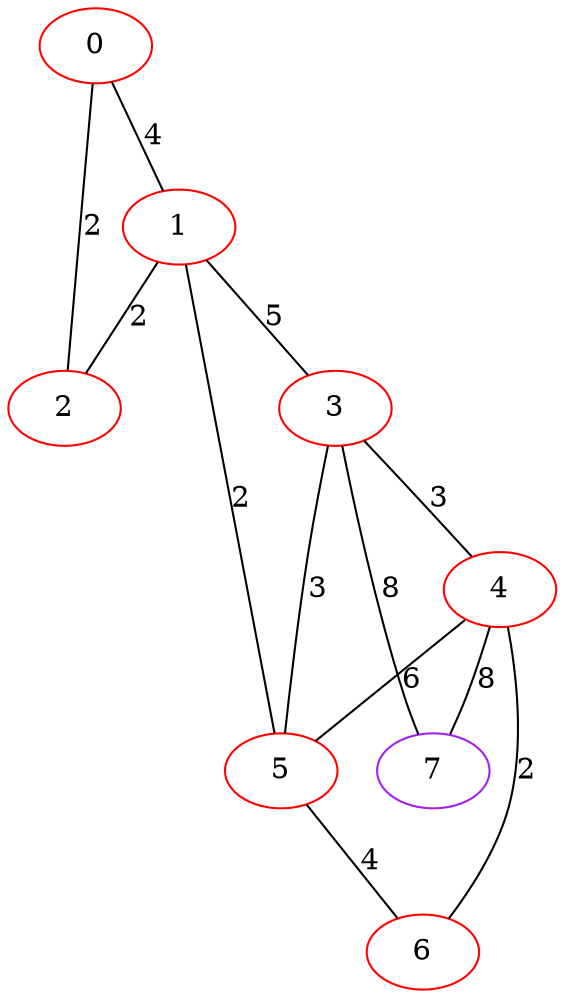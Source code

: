 graph "" {
0 [color=red, weight=1];
1 [color=red, weight=1];
2 [color=red, weight=1];
3 [color=red, weight=1];
4 [color=red, weight=1];
5 [color=red, weight=1];
6 [color=red, weight=1];
7 [color=purple, weight=4];
0 -- 1  [key=0, label=4];
0 -- 2  [key=0, label=2];
1 -- 2  [key=0, label=2];
1 -- 3  [key=0, label=5];
1 -- 5  [key=0, label=2];
3 -- 4  [key=0, label=3];
3 -- 5  [key=0, label=3];
3 -- 7  [key=0, label=8];
4 -- 5  [key=0, label=6];
4 -- 6  [key=0, label=2];
4 -- 7  [key=0, label=8];
5 -- 6  [key=0, label=4];
}
